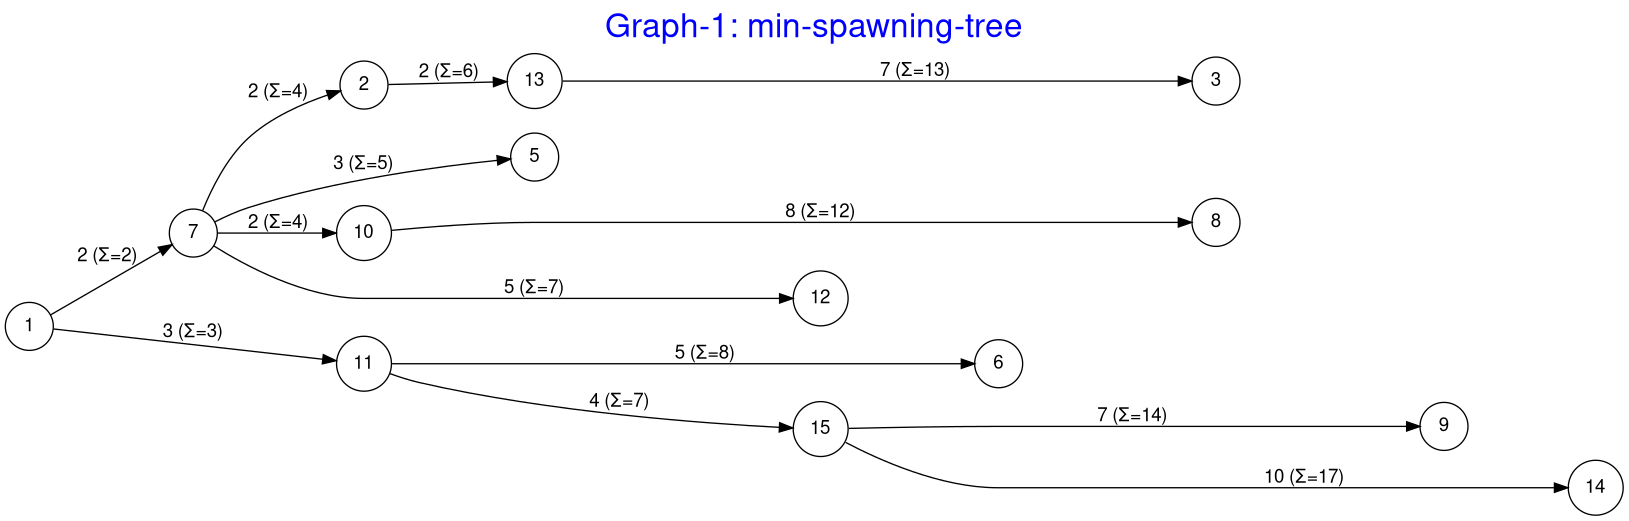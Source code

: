 @startdot
digraph a {
    label = "Graph-1: min-spawning-tree"
    labelloc  =  t
    fontsize  = 25
    fontcolor = blue

    fontname="Helvetica,Arial,sans-serif"
    node [fontname="Helvetica,Arial,sans-serif"]
    edge [fontname="Helvetica,Arial,sans-serif"]
    rankdir=LR;
    node [shape = circle];
    edge[arrowhead="normal"];
    1 -> 7 [label = "2 (Σ=2)", minlen=1];
    1 -> 11 [label = "3 (Σ=3)", minlen=2];
    2 -> 13 [label = "2 (Σ=6)", minlen=1];
    7 -> 2 [label = "2 (Σ=4)", minlen=1];
    7 -> 5 [label = "3 (Σ=5)", minlen=2];
    7 -> 10 [label = "2 (Σ=4)", minlen=1];
    7 -> 12 [label = "5 (Σ=7)", minlen=4];
    10 -> 8 [label = "8 (Σ=12)", minlen=6];
    11 -> 6 [label = "5 (Σ=8)", minlen=4];
    11 -> 15 [label = "4 (Σ=7)", minlen=3];
    13 -> 3 [label = "7 (Σ=13)", minlen=5];
    15 -> 9 [label = "7 (Σ=14)", minlen=5];
    15 -> 14 [label = "10 (Σ=17)", minlen=7];
}
@enddot
